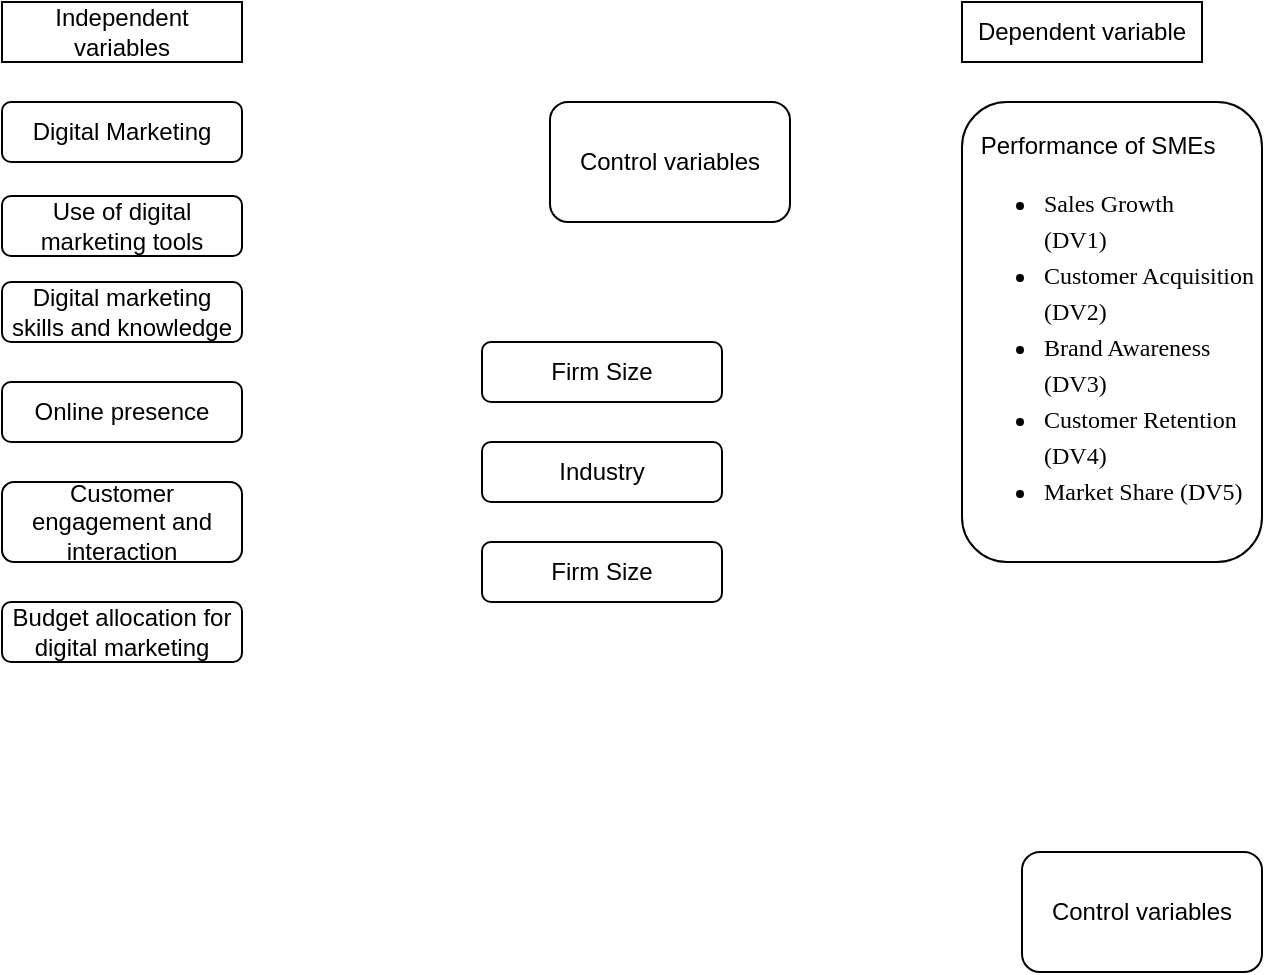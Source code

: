 <mxfile version="24.6.3" type="github">
  <diagram name="Page-1" id="i7ZxxaO9vWtbetZTcvCp">
    <mxGraphModel dx="934" dy="525" grid="1" gridSize="10" guides="1" tooltips="1" connect="1" arrows="1" fold="1" page="1" pageScale="1" pageWidth="827" pageHeight="1169" math="0" shadow="0">
      <root>
        <mxCell id="0" />
        <mxCell id="1" parent="0" />
        <mxCell id="2tQ-3NKmMj03zkAYcns6-1" value="Performance of SMEs&lt;span style=&quot;background-color: initial; font-family: &amp;quot;Times New Roman&amp;quot;; font-size: 7pt; text-indent: -0.25in;&quot;&gt;&amp;nbsp; &amp;nbsp; &amp;nbsp;&amp;nbsp;&lt;/span&gt;&lt;div style=&quot;&quot;&gt;&lt;p style=&quot;text-align: justify; text-indent: -0.25in; line-height: 150%;&quot; class=&quot;MsoListParagraph&quot;&gt;&lt;/p&gt;&lt;ul style=&quot;line-height: 130%;&quot;&gt;&lt;li style=&quot;text-align: left;&quot;&gt;&lt;font face=&quot;Times New Roman&quot;&gt;&lt;span style=&quot;line-height: 150%;&quot;&gt;Sales Growth (DV1)&lt;/span&gt;&lt;span style=&quot;text-indent: -0.25in; background-color: initial;&quot;&gt;&amp;nbsp;&amp;nbsp;&lt;/span&gt;&lt;/font&gt;&amp;nbsp;&lt;/li&gt;&lt;li style=&quot;text-align: left;&quot;&gt;&lt;font face=&quot;X64HokHst5-9Uktcb3Vd&quot;&gt;&lt;span style=&quot;line-height: 150%;&quot;&gt;Customer Acquisition (DV2)&lt;/span&gt;&lt;span style=&quot;text-indent: -0.25in; background-color: initial;&quot;&gt;&amp;nbsp;&lt;/span&gt;&lt;/font&gt;&lt;/li&gt;&lt;li style=&quot;text-align: left;&quot;&gt;&lt;font face=&quot;X64HokHst5-9Uktcb3Vd&quot;&gt;&lt;span style=&quot;line-height: 150%;&quot;&gt;Brand Awareness (DV3)&lt;/span&gt;&lt;span style=&quot;text-indent: -0.25in; background-color: initial;&quot;&gt;&amp;nbsp; &amp;nbsp; &amp;nbsp;&lt;/span&gt;&lt;/font&gt;&lt;/li&gt;&lt;li style=&quot;text-align: left;&quot;&gt;&lt;span style=&quot;line-height: 150%;&quot;&gt;&lt;font face=&quot;X64HokHst5-9Uktcb3Vd&quot;&gt;Customer Retention (DV4)&lt;/font&gt;&lt;/span&gt;&lt;/li&gt;&lt;li style=&quot;text-align: left;&quot;&gt;&lt;span style=&quot;line-height: 150%;&quot;&gt;&lt;font face=&quot;X64HokHst5-9Uktcb3Vd&quot;&gt;Market Share (DV5)&lt;/font&gt;&lt;/span&gt;&lt;/li&gt;&lt;/ul&gt;&lt;p&gt;&lt;/p&gt;&lt;/div&gt;" style="rounded=1;whiteSpace=wrap;html=1;" parent="1" vertex="1">
          <mxGeometry x="560" y="180" width="150" height="230" as="geometry" />
        </mxCell>
        <mxCell id="2tQ-3NKmMj03zkAYcns6-2" value="Dependent variable" style="rounded=0;whiteSpace=wrap;html=1;" parent="1" vertex="1">
          <mxGeometry x="560" y="130" width="120" height="30" as="geometry" />
        </mxCell>
        <mxCell id="2tQ-3NKmMj03zkAYcns6-3" value="Control variables" style="rounded=1;whiteSpace=wrap;html=1;" parent="1" vertex="1">
          <mxGeometry x="354" y="180" width="120" height="60" as="geometry" />
        </mxCell>
        <mxCell id="2tQ-3NKmMj03zkAYcns6-5" value="Digital Marketing" style="rounded=1;whiteSpace=wrap;html=1;" parent="1" vertex="1">
          <mxGeometry x="80" y="180" width="120" height="30" as="geometry" />
        </mxCell>
        <mxCell id="2tQ-3NKmMj03zkAYcns6-6" value="Independent variables" style="rounded=0;whiteSpace=wrap;html=1;" parent="1" vertex="1">
          <mxGeometry x="80" y="130" width="120" height="30" as="geometry" />
        </mxCell>
        <mxCell id="drchkXUFCP3Y5GjsyxBY-1" value="Online presence" style="rounded=1;whiteSpace=wrap;html=1;" vertex="1" parent="1">
          <mxGeometry x="80" y="320" width="120" height="30" as="geometry" />
        </mxCell>
        <mxCell id="drchkXUFCP3Y5GjsyxBY-10" value="Use of digital marketing tools" style="rounded=1;whiteSpace=wrap;html=1;" vertex="1" parent="1">
          <mxGeometry x="80" y="227" width="120" height="30" as="geometry" />
        </mxCell>
        <mxCell id="drchkXUFCP3Y5GjsyxBY-11" value="Digital marketing skills and knowledge" style="rounded=1;whiteSpace=wrap;html=1;" vertex="1" parent="1">
          <mxGeometry x="80" y="270" width="120" height="30" as="geometry" />
        </mxCell>
        <mxCell id="drchkXUFCP3Y5GjsyxBY-12" value="Customer engagement and interaction" style="rounded=1;whiteSpace=wrap;html=1;" vertex="1" parent="1">
          <mxGeometry x="80" y="370" width="120" height="40" as="geometry" />
        </mxCell>
        <mxCell id="drchkXUFCP3Y5GjsyxBY-13" value="Budget allocation for digital marketing" style="rounded=1;whiteSpace=wrap;html=1;" vertex="1" parent="1">
          <mxGeometry x="80" y="430" width="120" height="30" as="geometry" />
        </mxCell>
        <mxCell id="drchkXUFCP3Y5GjsyxBY-14" value="Firm Size" style="rounded=1;whiteSpace=wrap;html=1;" vertex="1" parent="1">
          <mxGeometry x="320" y="300" width="120" height="30" as="geometry" />
        </mxCell>
        <mxCell id="drchkXUFCP3Y5GjsyxBY-15" value="Control variables" style="rounded=1;whiteSpace=wrap;html=1;" vertex="1" parent="1">
          <mxGeometry x="590" y="555" width="120" height="60" as="geometry" />
        </mxCell>
        <mxCell id="drchkXUFCP3Y5GjsyxBY-16" value="Industry" style="rounded=1;whiteSpace=wrap;html=1;" vertex="1" parent="1">
          <mxGeometry x="320" y="350" width="120" height="30" as="geometry" />
        </mxCell>
        <mxCell id="drchkXUFCP3Y5GjsyxBY-17" value="Firm Size" style="rounded=1;whiteSpace=wrap;html=1;" vertex="1" parent="1">
          <mxGeometry x="320" y="400" width="120" height="30" as="geometry" />
        </mxCell>
      </root>
    </mxGraphModel>
  </diagram>
</mxfile>
